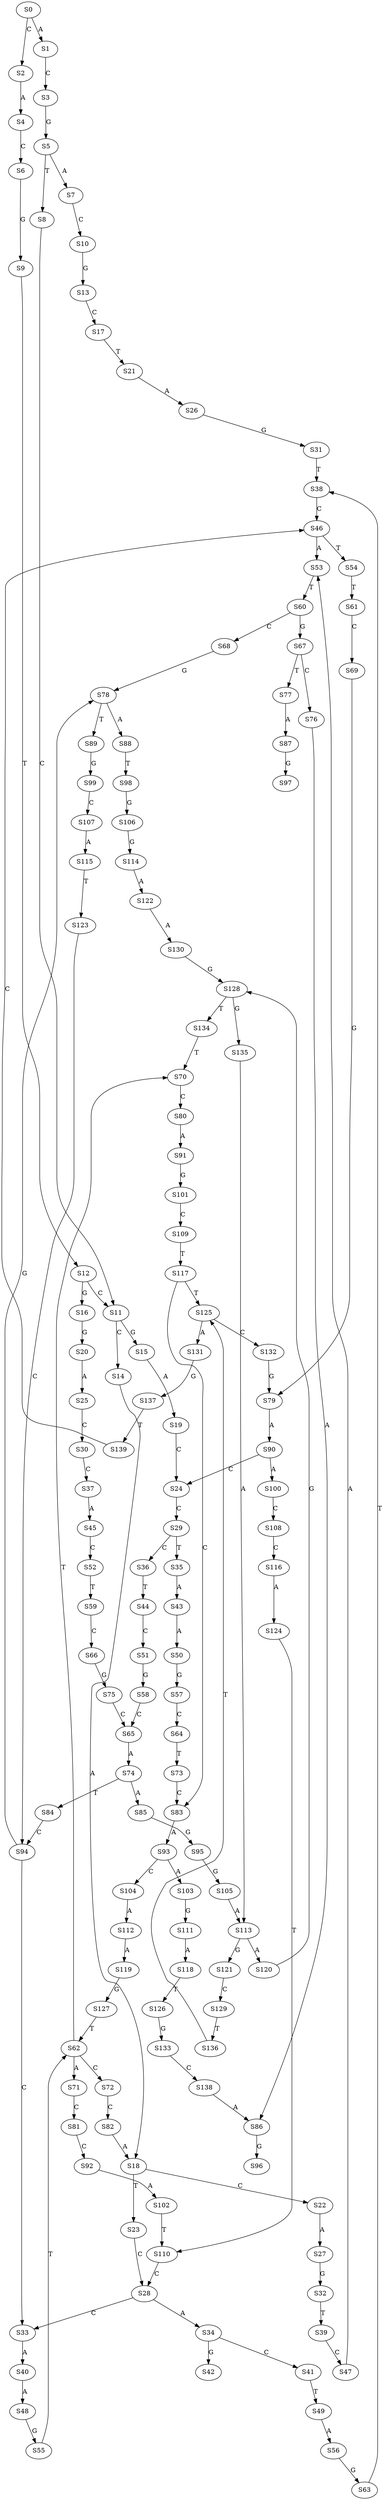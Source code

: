 strict digraph  {
	S0 -> S1 [ label = A ];
	S0 -> S2 [ label = C ];
	S1 -> S3 [ label = C ];
	S2 -> S4 [ label = A ];
	S3 -> S5 [ label = G ];
	S4 -> S6 [ label = C ];
	S5 -> S7 [ label = A ];
	S5 -> S8 [ label = T ];
	S6 -> S9 [ label = G ];
	S7 -> S10 [ label = C ];
	S8 -> S11 [ label = C ];
	S9 -> S12 [ label = T ];
	S10 -> S13 [ label = G ];
	S11 -> S14 [ label = C ];
	S11 -> S15 [ label = G ];
	S12 -> S11 [ label = C ];
	S12 -> S16 [ label = G ];
	S13 -> S17 [ label = C ];
	S14 -> S18 [ label = A ];
	S15 -> S19 [ label = A ];
	S16 -> S20 [ label = G ];
	S17 -> S21 [ label = T ];
	S18 -> S22 [ label = C ];
	S18 -> S23 [ label = T ];
	S19 -> S24 [ label = C ];
	S20 -> S25 [ label = A ];
	S21 -> S26 [ label = A ];
	S22 -> S27 [ label = A ];
	S23 -> S28 [ label = C ];
	S24 -> S29 [ label = C ];
	S25 -> S30 [ label = C ];
	S26 -> S31 [ label = G ];
	S27 -> S32 [ label = G ];
	S28 -> S33 [ label = C ];
	S28 -> S34 [ label = A ];
	S29 -> S35 [ label = T ];
	S29 -> S36 [ label = C ];
	S30 -> S37 [ label = C ];
	S31 -> S38 [ label = T ];
	S32 -> S39 [ label = T ];
	S33 -> S40 [ label = A ];
	S34 -> S41 [ label = C ];
	S34 -> S42 [ label = G ];
	S35 -> S43 [ label = A ];
	S36 -> S44 [ label = T ];
	S37 -> S45 [ label = A ];
	S38 -> S46 [ label = C ];
	S39 -> S47 [ label = C ];
	S40 -> S48 [ label = A ];
	S41 -> S49 [ label = T ];
	S43 -> S50 [ label = A ];
	S44 -> S51 [ label = C ];
	S45 -> S52 [ label = C ];
	S46 -> S53 [ label = A ];
	S46 -> S54 [ label = T ];
	S47 -> S53 [ label = A ];
	S48 -> S55 [ label = G ];
	S49 -> S56 [ label = A ];
	S50 -> S57 [ label = G ];
	S51 -> S58 [ label = G ];
	S52 -> S59 [ label = T ];
	S53 -> S60 [ label = T ];
	S54 -> S61 [ label = T ];
	S55 -> S62 [ label = T ];
	S56 -> S63 [ label = G ];
	S57 -> S64 [ label = C ];
	S58 -> S65 [ label = C ];
	S59 -> S66 [ label = C ];
	S60 -> S67 [ label = G ];
	S60 -> S68 [ label = C ];
	S61 -> S69 [ label = C ];
	S62 -> S70 [ label = T ];
	S62 -> S71 [ label = A ];
	S62 -> S72 [ label = C ];
	S63 -> S38 [ label = T ];
	S64 -> S73 [ label = T ];
	S65 -> S74 [ label = A ];
	S66 -> S75 [ label = G ];
	S67 -> S76 [ label = C ];
	S67 -> S77 [ label = T ];
	S68 -> S78 [ label = G ];
	S69 -> S79 [ label = G ];
	S70 -> S80 [ label = C ];
	S71 -> S81 [ label = C ];
	S72 -> S82 [ label = C ];
	S73 -> S83 [ label = C ];
	S74 -> S84 [ label = T ];
	S74 -> S85 [ label = A ];
	S75 -> S65 [ label = C ];
	S76 -> S86 [ label = A ];
	S77 -> S87 [ label = A ];
	S78 -> S88 [ label = A ];
	S78 -> S89 [ label = T ];
	S79 -> S90 [ label = A ];
	S80 -> S91 [ label = A ];
	S81 -> S92 [ label = C ];
	S82 -> S18 [ label = A ];
	S83 -> S93 [ label = A ];
	S84 -> S94 [ label = C ];
	S85 -> S95 [ label = G ];
	S86 -> S96 [ label = G ];
	S87 -> S97 [ label = G ];
	S88 -> S98 [ label = T ];
	S89 -> S99 [ label = G ];
	S90 -> S100 [ label = A ];
	S90 -> S24 [ label = C ];
	S91 -> S101 [ label = G ];
	S92 -> S102 [ label = A ];
	S93 -> S103 [ label = A ];
	S93 -> S104 [ label = C ];
	S94 -> S33 [ label = C ];
	S94 -> S78 [ label = G ];
	S95 -> S105 [ label = G ];
	S98 -> S106 [ label = G ];
	S99 -> S107 [ label = C ];
	S100 -> S108 [ label = C ];
	S101 -> S109 [ label = C ];
	S102 -> S110 [ label = T ];
	S103 -> S111 [ label = G ];
	S104 -> S112 [ label = A ];
	S105 -> S113 [ label = A ];
	S106 -> S114 [ label = G ];
	S107 -> S115 [ label = A ];
	S108 -> S116 [ label = C ];
	S109 -> S117 [ label = T ];
	S110 -> S28 [ label = C ];
	S111 -> S118 [ label = A ];
	S112 -> S119 [ label = A ];
	S113 -> S120 [ label = A ];
	S113 -> S121 [ label = G ];
	S114 -> S122 [ label = A ];
	S115 -> S123 [ label = T ];
	S116 -> S124 [ label = A ];
	S117 -> S125 [ label = T ];
	S117 -> S83 [ label = C ];
	S118 -> S126 [ label = T ];
	S119 -> S127 [ label = G ];
	S120 -> S128 [ label = G ];
	S121 -> S129 [ label = C ];
	S122 -> S130 [ label = A ];
	S123 -> S94 [ label = C ];
	S124 -> S110 [ label = T ];
	S125 -> S131 [ label = A ];
	S125 -> S132 [ label = C ];
	S126 -> S133 [ label = G ];
	S127 -> S62 [ label = T ];
	S128 -> S134 [ label = T ];
	S128 -> S135 [ label = G ];
	S129 -> S136 [ label = T ];
	S130 -> S128 [ label = G ];
	S131 -> S137 [ label = G ];
	S132 -> S79 [ label = G ];
	S133 -> S138 [ label = C ];
	S134 -> S70 [ label = T ];
	S135 -> S113 [ label = A ];
	S136 -> S125 [ label = T ];
	S137 -> S139 [ label = T ];
	S138 -> S86 [ label = A ];
	S139 -> S46 [ label = C ];
}
